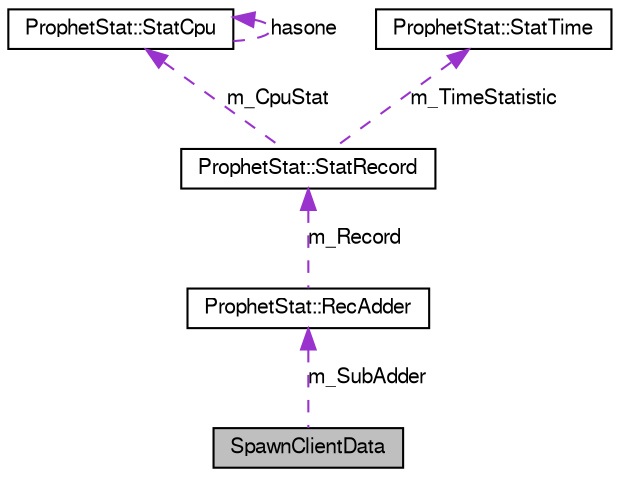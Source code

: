 digraph G
{
  edge [fontname="FreeSans",fontsize="10",labelfontname="FreeSans",labelfontsize="10"];
  node [fontname="FreeSans",fontsize="10",shape=record];
  Node1 [label="SpawnClientData",height=0.2,width=0.4,color="black", fillcolor="grey75", style="filled" fontcolor="black"];
  Node2 -> Node1 [dir=back,color="darkorchid3",fontsize="10",style="dashed",label="m_SubAdder"];
  Node2 [label="ProphetStat::RecAdder",height=0.2,width=0.4,color="black", fillcolor="white", style="filled",URL="$classProphetStat_1_1RecAdder.html",tooltip="class RecAdder wil be inherited by the classes needing statistic to add a StatRecord..."];
  Node3 -> Node2 [dir=back,color="darkorchid3",fontsize="10",style="dashed",label="m_Record"];
  Node3 [label="ProphetStat::StatRecord",height=0.2,width=0.4,color="black", fillcolor="white", style="filled",URL="$classProphetStat_1_1StatRecord.html",tooltip="a class to store the statistical variables"];
  Node4 -> Node3 [dir=back,color="darkorchid3",fontsize="10",style="dashed",label="m_CpuStat"];
  Node4 [label="ProphetStat::StatCpu",height=0.2,width=0.4,color="black", fillcolor="white", style="filled",URL="$structProphetStat_1_1StatCpu.html"];
  Node4 -> Node4 [dir=back,color="darkorchid3",fontsize="10",style="dashed",label="hasone"];
  Node5 -> Node3 [dir=back,color="darkorchid3",fontsize="10",style="dashed",label="m_TimeStatistic"];
  Node5 [label="ProphetStat::StatTime",height=0.2,width=0.4,color="black", fillcolor="white", style="filled",URL="$structProphetStat_1_1StatTime.html"];
}
